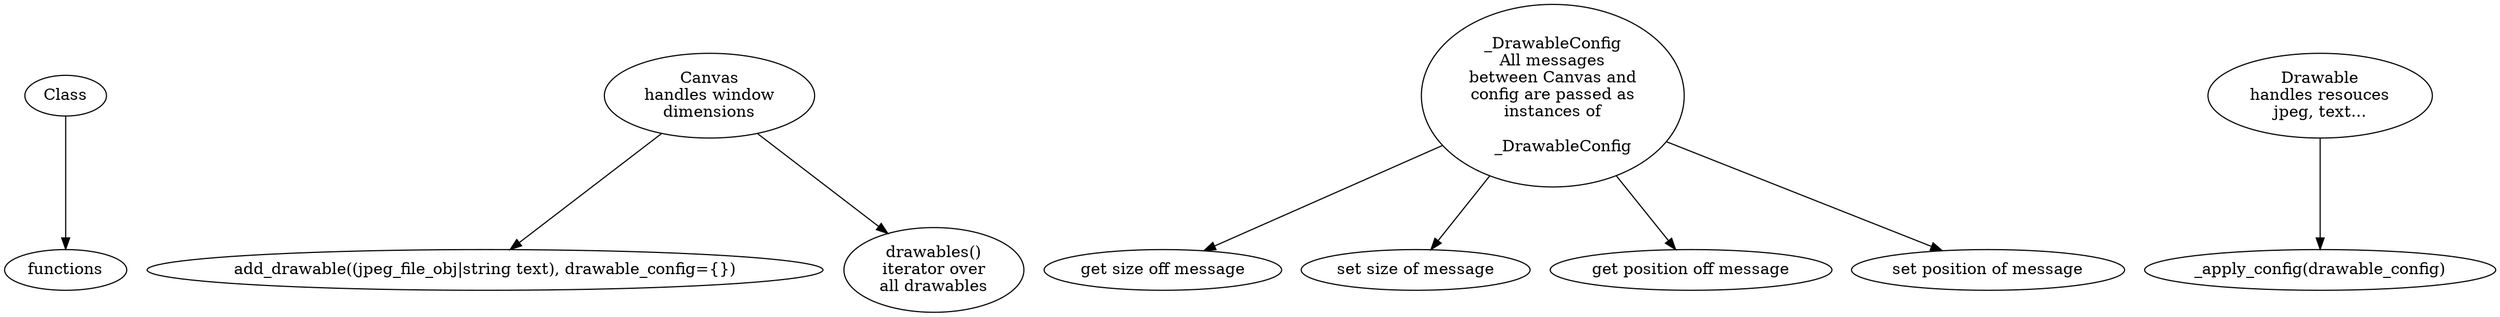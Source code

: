 digraph {
    Class -> functions

    Canvas [label="Canvas\nhandles window\ndimensions"]
    add_drawable [label="add_drawable((jpeg_file_obj|string text), drawable_config={})"]
    drawables [label="drawables()\niterator over\nall drawables"]

    Canvas -> add_drawable
    Canvas -> drawables


    _DrawableConfig [label="_DrawableConfig\nAll messages\nbetween Canvas and\nconfig are passed as\ninstances of\n
    _DrawableConfig"]
    get_size [label="get size off message"]
    set_size [label="set size of message"]
    get_pos [label="get position off message"]
    set_pos [label="set position of message"]

    _DrawableConfig -> get_pos
    _DrawableConfig -> set_pos
    _DrawableConfig -> get_size
    _DrawableConfig -> set_size


    Drawable [label="Drawable\nhandles resouces\njpeg, text..."]
    _apply_config [label="_apply_config(drawable_config)"]

    Drawable -> _apply_config
}